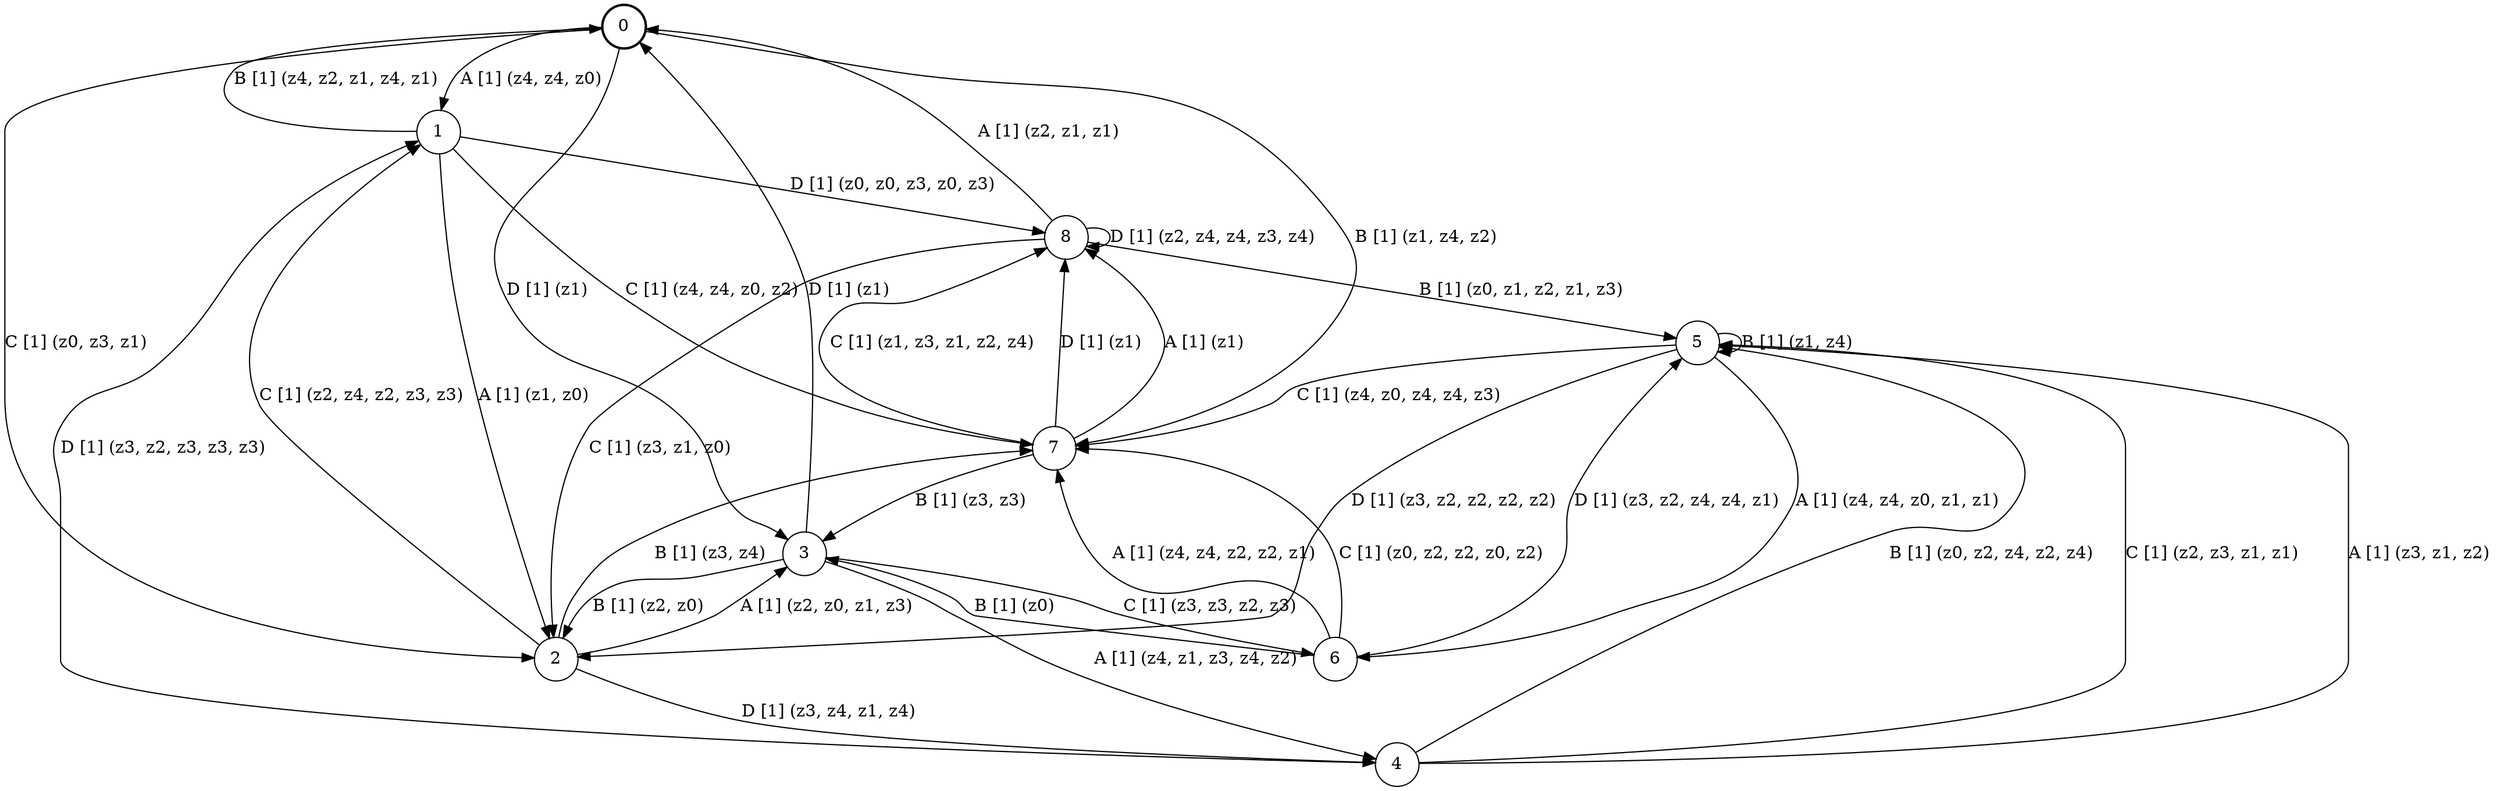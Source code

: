 # generated file, don't try to modify
# command: dot -Tpng <filename> > tree.png
digraph Automaton {
    node [shape = circle];
    0 [style = "bold"];
    0 -> 1 [label = "A [1] (z4, z4, z0) "];
    0 -> 7 [label = "B [1] (z1, z4, z2) "];
    0 -> 2 [label = "C [1] (z0, z3, z1) "];
    0 -> 3 [label = "D [1] (z1) "];
    1 -> 2 [label = "A [1] (z1, z0) "];
    1 -> 0 [label = "B [1] (z4, z2, z1, z4, z1) "];
    1 -> 7 [label = "C [1] (z4, z4, z0, z2) "];
    1 -> 8 [label = "D [1] (z0, z0, z3, z0, z3) "];
    2 -> 3 [label = "A [1] (z2, z0, z1, z3) "];
    2 -> 7 [label = "B [1] (z3, z4) "];
    2 -> 1 [label = "C [1] (z2, z4, z2, z3, z3) "];
    2 -> 4 [label = "D [1] (z3, z4, z1, z4) "];
    3 -> 4 [label = "A [1] (z4, z1, z3, z4, z2) "];
    3 -> 2 [label = "B [1] (z2, z0) "];
    3 -> 6 [label = "C [1] (z3, z3, z2, z3) "];
    3 -> 0 [label = "D [1] (z1) "];
    4 -> 5 [label = "A [1] (z3, z1, z2) "];
    4 -> 5 [label = "B [1] (z0, z2, z4, z2, z4) "];
    4 -> 5 [label = "C [1] (z2, z3, z1, z1) "];
    4 -> 1 [label = "D [1] (z3, z2, z3, z3, z3) "];
    5 -> 6 [label = "A [1] (z4, z4, z0, z1, z1) "];
    5 -> 5 [label = "B [1] (z1, z4) "];
    5 -> 7 [label = "C [1] (z4, z0, z4, z4, z3) "];
    5 -> 2 [label = "D [1] (z3, z2, z2, z2, z2) "];
    6 -> 7 [label = "A [1] (z4, z4, z2, z2, z1) "];
    6 -> 3 [label = "B [1] (z0) "];
    6 -> 7 [label = "C [1] (z0, z2, z2, z0, z2) "];
    6 -> 5 [label = "D [1] (z3, z2, z4, z4, z1) "];
    7 -> 8 [label = "A [1] (z1) "];
    7 -> 3 [label = "B [1] (z3, z3) "];
    7 -> 8 [label = "C [1] (z1, z3, z1, z2, z4) "];
    7 -> 8 [label = "D [1] (z1) "];
    8 -> 0 [label = "A [1] (z2, z1, z1) "];
    8 -> 5 [label = "B [1] (z0, z1, z2, z1, z3) "];
    8 -> 2 [label = "C [1] (z3, z1, z0) "];
    8 -> 8 [label = "D [1] (z2, z4, z4, z3, z4) "];
}
